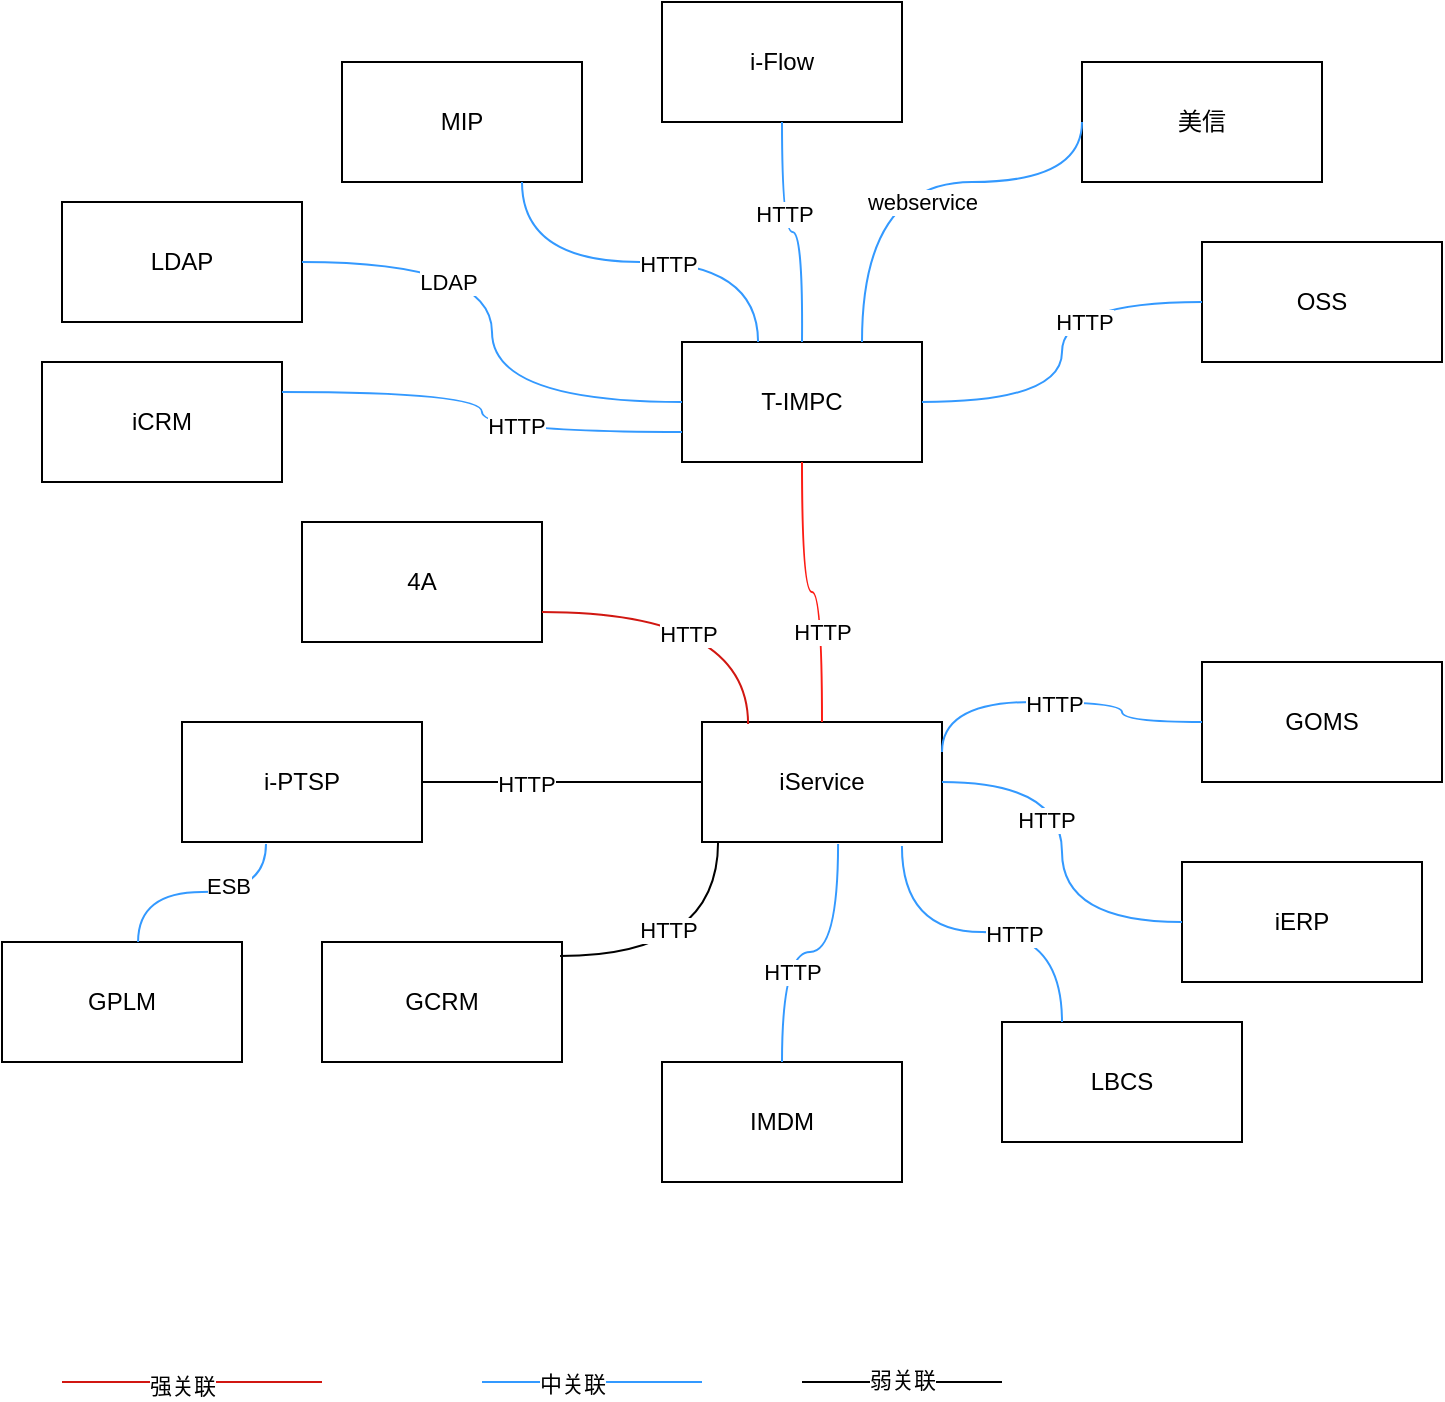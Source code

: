 <mxfile version="20.7.4" type="github"><diagram id="tGuu60QsnBXJUAsufJdh" name="第 1 页"><mxGraphModel dx="2501" dy="1933" grid="1" gridSize="10" guides="1" tooltips="1" connect="1" arrows="1" fold="1" page="1" pageScale="1" pageWidth="827" pageHeight="1169" math="0" shadow="0"><root><mxCell id="0"/><mxCell id="1" parent="0"/><mxCell id="3_RpQ5yCORhybvToXfUz-1" value="iService" style="rounded=0;whiteSpace=wrap;html=1;" vertex="1" parent="1"><mxGeometry x="340" y="350" width="120" height="60" as="geometry"/></mxCell><mxCell id="3_RpQ5yCORhybvToXfUz-2" value="T-IMPC" style="rounded=0;whiteSpace=wrap;html=1;" vertex="1" parent="1"><mxGeometry x="330" y="160" width="120" height="60" as="geometry"/></mxCell><mxCell id="3_RpQ5yCORhybvToXfUz-3" value="4A" style="rounded=0;whiteSpace=wrap;html=1;" vertex="1" parent="1"><mxGeometry x="140" y="250" width="120" height="60" as="geometry"/></mxCell><mxCell id="3_RpQ5yCORhybvToXfUz-4" value="i-PTSP&lt;span style=&quot;color: rgba(0, 0, 0, 0); font-family: monospace; font-size: 0px; text-align: start;&quot;&gt;%3CmxGraphModel%3E%3Croot%3E%3CmxCell%20id%3D%220%22%2F%3E%3CmxCell%20id%3D%221%22%20parent%3D%220%22%2F%3E%3CmxCell%20id%3D%222%22%20value%3D%22T-IMPC%22%20style%3D%22rounded%3D0%3BwhiteSpace%3Dwrap%3Bhtml%3D1%3B%22%20vertex%3D%221%22%20parent%3D%221%22%3E%3CmxGeometry%20x%3D%22330%22%20y%3D%22160%22%20width%3D%22120%22%20height%3D%2260%22%20as%3D%22geometry%22%2F%3E%3C%2FmxCell%3E%3C%2Froot%3E%3C%2FmxGraphModel%3E&lt;/span&gt;" style="rounded=0;whiteSpace=wrap;html=1;" vertex="1" parent="1"><mxGeometry x="80" y="350" width="120" height="60" as="geometry"/></mxCell><mxCell id="3_RpQ5yCORhybvToXfUz-5" value="GCRM" style="rounded=0;whiteSpace=wrap;html=1;" vertex="1" parent="1"><mxGeometry x="150" y="460" width="120" height="60" as="geometry"/></mxCell><mxCell id="3_RpQ5yCORhybvToXfUz-6" value="GPLM" style="rounded=0;whiteSpace=wrap;html=1;" vertex="1" parent="1"><mxGeometry x="-10" y="460" width="120" height="60" as="geometry"/></mxCell><mxCell id="3_RpQ5yCORhybvToXfUz-7" value="i-Flow" style="rounded=0;whiteSpace=wrap;html=1;" vertex="1" parent="1"><mxGeometry x="320" y="-10" width="120" height="60" as="geometry"/></mxCell><mxCell id="3_RpQ5yCORhybvToXfUz-8" value="OSS" style="rounded=0;whiteSpace=wrap;html=1;" vertex="1" parent="1"><mxGeometry x="590" y="110" width="120" height="60" as="geometry"/></mxCell><mxCell id="3_RpQ5yCORhybvToXfUz-9" value="美信" style="rounded=0;whiteSpace=wrap;html=1;" vertex="1" parent="1"><mxGeometry x="530" y="20" width="120" height="60" as="geometry"/></mxCell><mxCell id="3_RpQ5yCORhybvToXfUz-10" value="MIP" style="rounded=0;whiteSpace=wrap;html=1;" vertex="1" parent="1"><mxGeometry x="160" y="20" width="120" height="60" as="geometry"/></mxCell><mxCell id="3_RpQ5yCORhybvToXfUz-11" value="LDAP" style="rounded=0;whiteSpace=wrap;html=1;" vertex="1" parent="1"><mxGeometry x="20" y="90" width="120" height="60" as="geometry"/></mxCell><mxCell id="3_RpQ5yCORhybvToXfUz-12" value="iCRM" style="rounded=0;whiteSpace=wrap;html=1;" vertex="1" parent="1"><mxGeometry x="10" y="170" width="120" height="60" as="geometry"/></mxCell><mxCell id="3_RpQ5yCORhybvToXfUz-13" value="GOMS" style="rounded=0;whiteSpace=wrap;html=1;" vertex="1" parent="1"><mxGeometry x="590" y="320" width="120" height="60" as="geometry"/></mxCell><mxCell id="3_RpQ5yCORhybvToXfUz-14" value="iERP" style="rounded=0;whiteSpace=wrap;html=1;" vertex="1" parent="1"><mxGeometry x="580" y="420" width="120" height="60" as="geometry"/></mxCell><mxCell id="3_RpQ5yCORhybvToXfUz-15" value="LBCS" style="rounded=0;whiteSpace=wrap;html=1;" vertex="1" parent="1"><mxGeometry x="490" y="500" width="120" height="60" as="geometry"/></mxCell><mxCell id="3_RpQ5yCORhybvToXfUz-16" value="IMDM" style="rounded=0;whiteSpace=wrap;html=1;" vertex="1" parent="1"><mxGeometry x="320" y="520" width="120" height="60" as="geometry"/></mxCell><mxCell id="3_RpQ5yCORhybvToXfUz-17" value="" style="endArrow=none;html=1;rounded=0;entryX=0.067;entryY=1;entryDx=0;entryDy=0;entryPerimeter=0;exitX=0.992;exitY=0.117;exitDx=0;exitDy=0;exitPerimeter=0;edgeStyle=orthogonalEdgeStyle;curved=1;" edge="1" parent="1" source="3_RpQ5yCORhybvToXfUz-5" target="3_RpQ5yCORhybvToXfUz-1"><mxGeometry width="50" height="50" relative="1" as="geometry"><mxPoint x="340" y="480" as="sourcePoint"/><mxPoint x="390" y="430" as="targetPoint"/></mxGeometry></mxCell><mxCell id="3_RpQ5yCORhybvToXfUz-46" value="HTTP" style="edgeLabel;html=1;align=center;verticalAlign=middle;resizable=0;points=[];" vertex="1" connectable="0" parent="3_RpQ5yCORhybvToXfUz-17"><mxGeometry x="-0.206" y="13" relative="1" as="geometry"><mxPoint as="offset"/></mxGeometry></mxCell><mxCell id="3_RpQ5yCORhybvToXfUz-19" value="" style="endArrow=none;html=1;rounded=0;entryX=0;entryY=0.5;entryDx=0;entryDy=0;exitX=1;exitY=0.5;exitDx=0;exitDy=0;edgeStyle=orthogonalEdgeStyle;curved=1;" edge="1" parent="1" source="3_RpQ5yCORhybvToXfUz-4" target="3_RpQ5yCORhybvToXfUz-1"><mxGeometry width="50" height="50" relative="1" as="geometry"><mxPoint x="279.04" y="477.02" as="sourcePoint"/><mxPoint x="358.04" y="420" as="targetPoint"/></mxGeometry></mxCell><mxCell id="3_RpQ5yCORhybvToXfUz-47" value="HTTP" style="edgeLabel;html=1;align=center;verticalAlign=middle;resizable=0;points=[];" vertex="1" connectable="0" parent="3_RpQ5yCORhybvToXfUz-19"><mxGeometry x="-0.257" y="-1" relative="1" as="geometry"><mxPoint as="offset"/></mxGeometry></mxCell><mxCell id="3_RpQ5yCORhybvToXfUz-20" value="" style="endArrow=none;html=1;rounded=0;entryX=0.5;entryY=0;entryDx=0;entryDy=0;exitX=0.5;exitY=1;exitDx=0;exitDy=0;edgeStyle=orthogonalEdgeStyle;curved=1;strokeColor=#FC1C14;" edge="1" parent="1" source="3_RpQ5yCORhybvToXfUz-2" target="3_RpQ5yCORhybvToXfUz-1"><mxGeometry width="50" height="50" relative="1" as="geometry"><mxPoint x="289.04" y="487.02" as="sourcePoint"/><mxPoint x="368.04" y="430" as="targetPoint"/></mxGeometry></mxCell><mxCell id="3_RpQ5yCORhybvToXfUz-49" value="HTTP" style="edgeLabel;html=1;align=center;verticalAlign=middle;resizable=0;points=[];" vertex="1" connectable="0" parent="3_RpQ5yCORhybvToXfUz-20"><mxGeometry x="0.357" relative="1" as="geometry"><mxPoint as="offset"/></mxGeometry></mxCell><mxCell id="3_RpQ5yCORhybvToXfUz-21" value="" style="endArrow=none;html=1;rounded=0;entryX=0.192;entryY=0.017;entryDx=0;entryDy=0;entryPerimeter=0;exitX=1;exitY=0.75;exitDx=0;exitDy=0;edgeStyle=orthogonalEdgeStyle;curved=1;fillColor=#FF1C14;strokeColor=#D11711;" edge="1" parent="1" source="3_RpQ5yCORhybvToXfUz-3" target="3_RpQ5yCORhybvToXfUz-1"><mxGeometry width="50" height="50" relative="1" as="geometry"><mxPoint x="299.04" y="497.02" as="sourcePoint"/><mxPoint x="378.04" y="440" as="targetPoint"/></mxGeometry></mxCell><mxCell id="3_RpQ5yCORhybvToXfUz-50" value="HTTP" style="edgeLabel;html=1;align=center;verticalAlign=middle;resizable=0;points=[];" vertex="1" connectable="0" parent="3_RpQ5yCORhybvToXfUz-21"><mxGeometry x="-0.082" y="-11" relative="1" as="geometry"><mxPoint as="offset"/></mxGeometry></mxCell><mxCell id="3_RpQ5yCORhybvToXfUz-22" value="" style="endArrow=none;html=1;rounded=0;entryX=0.567;entryY=1.017;entryDx=0;entryDy=0;entryPerimeter=0;exitX=0.5;exitY=0;exitDx=0;exitDy=0;strokeColor=#3399FF;edgeStyle=orthogonalEdgeStyle;curved=1;" edge="1" parent="1" source="3_RpQ5yCORhybvToXfUz-16" target="3_RpQ5yCORhybvToXfUz-1"><mxGeometry width="50" height="50" relative="1" as="geometry"><mxPoint x="309.04" y="507.02" as="sourcePoint"/><mxPoint x="388.04" y="450" as="targetPoint"/></mxGeometry></mxCell><mxCell id="3_RpQ5yCORhybvToXfUz-45" value="HTTP" style="edgeLabel;html=1;align=center;verticalAlign=middle;resizable=0;points=[];" vertex="1" connectable="0" parent="3_RpQ5yCORhybvToXfUz-22"><mxGeometry x="-0.343" y="-5" relative="1" as="geometry"><mxPoint as="offset"/></mxGeometry></mxCell><mxCell id="3_RpQ5yCORhybvToXfUz-24" value="" style="endArrow=none;html=1;rounded=0;entryX=0.833;entryY=1.033;entryDx=0;entryDy=0;entryPerimeter=0;exitX=0.25;exitY=0;exitDx=0;exitDy=0;strokeColor=#3399FF;edgeStyle=orthogonalEdgeStyle;curved=1;" edge="1" parent="1" source="3_RpQ5yCORhybvToXfUz-15" target="3_RpQ5yCORhybvToXfUz-1"><mxGeometry width="50" height="50" relative="1" as="geometry"><mxPoint x="390" y="530" as="sourcePoint"/><mxPoint x="418.04" y="421.02" as="targetPoint"/></mxGeometry></mxCell><mxCell id="3_RpQ5yCORhybvToXfUz-44" value="HTTP" style="edgeLabel;html=1;align=center;verticalAlign=middle;resizable=0;points=[];" vertex="1" connectable="0" parent="3_RpQ5yCORhybvToXfUz-24"><mxGeometry x="-0.179" y="1" relative="1" as="geometry"><mxPoint as="offset"/></mxGeometry></mxCell><mxCell id="3_RpQ5yCORhybvToXfUz-25" value="" style="endArrow=none;html=1;rounded=0;entryX=1;entryY=0.5;entryDx=0;entryDy=0;exitX=0;exitY=0.5;exitDx=0;exitDy=0;strokeColor=#3399FF;edgeStyle=orthogonalEdgeStyle;curved=1;" edge="1" parent="1" source="3_RpQ5yCORhybvToXfUz-14" target="3_RpQ5yCORhybvToXfUz-1"><mxGeometry width="50" height="50" relative="1" as="geometry"><mxPoint x="400" y="540" as="sourcePoint"/><mxPoint x="428.04" y="431.02" as="targetPoint"/></mxGeometry></mxCell><mxCell id="3_RpQ5yCORhybvToXfUz-43" value="HTTP" style="edgeLabel;html=1;align=center;verticalAlign=middle;resizable=0;points=[];" vertex="1" connectable="0" parent="3_RpQ5yCORhybvToXfUz-25"><mxGeometry x="0.168" y="8" relative="1" as="geometry"><mxPoint as="offset"/></mxGeometry></mxCell><mxCell id="3_RpQ5yCORhybvToXfUz-26" value="" style="endArrow=none;html=1;rounded=0;entryX=1;entryY=0.25;entryDx=0;entryDy=0;exitX=0;exitY=0.5;exitDx=0;exitDy=0;strokeColor=#3399FF;edgeStyle=orthogonalEdgeStyle;curved=1;" edge="1" parent="1" source="3_RpQ5yCORhybvToXfUz-13" target="3_RpQ5yCORhybvToXfUz-1"><mxGeometry width="50" height="50" relative="1" as="geometry"><mxPoint x="410" y="550" as="sourcePoint"/><mxPoint x="438.04" y="441.02" as="targetPoint"/><Array as="points"><mxPoint x="550" y="350"/><mxPoint x="550" y="340"/><mxPoint x="460" y="340"/></Array></mxGeometry></mxCell><mxCell id="3_RpQ5yCORhybvToXfUz-42" value="HTTP" style="edgeLabel;html=1;align=center;verticalAlign=middle;resizable=0;points=[];" vertex="1" connectable="0" parent="3_RpQ5yCORhybvToXfUz-26"><mxGeometry x="0.018" y="1" relative="1" as="geometry"><mxPoint as="offset"/></mxGeometry></mxCell><mxCell id="3_RpQ5yCORhybvToXfUz-27" value="" style="endArrow=none;html=1;rounded=0;entryX=0;entryY=0.5;entryDx=0;entryDy=0;exitX=1;exitY=0.5;exitDx=0;exitDy=0;strokeColor=#3399FF;edgeStyle=orthogonalEdgeStyle;curved=1;" edge="1" parent="1" source="3_RpQ5yCORhybvToXfUz-2" target="3_RpQ5yCORhybvToXfUz-8"><mxGeometry width="50" height="50" relative="1" as="geometry"><mxPoint x="420" y="560" as="sourcePoint"/><mxPoint x="448.04" y="451.02" as="targetPoint"/></mxGeometry></mxCell><mxCell id="3_RpQ5yCORhybvToXfUz-41" value="HTTP" style="edgeLabel;html=1;align=center;verticalAlign=middle;resizable=0;points=[];" vertex="1" connectable="0" parent="3_RpQ5yCORhybvToXfUz-27"><mxGeometry x="0.379" y="-10" relative="1" as="geometry"><mxPoint as="offset"/></mxGeometry></mxCell><mxCell id="3_RpQ5yCORhybvToXfUz-28" value="" style="endArrow=none;html=1;rounded=0;entryX=0;entryY=0.5;entryDx=0;entryDy=0;exitX=0.75;exitY=0;exitDx=0;exitDy=0;strokeColor=#3399FF;edgeStyle=orthogonalEdgeStyle;curved=1;" edge="1" parent="1" source="3_RpQ5yCORhybvToXfUz-2" target="3_RpQ5yCORhybvToXfUz-9"><mxGeometry width="50" height="50" relative="1" as="geometry"><mxPoint x="430" y="570" as="sourcePoint"/><mxPoint x="458.04" y="461.02" as="targetPoint"/><Array as="points"><mxPoint x="420" y="80"/><mxPoint x="530" y="80"/></Array></mxGeometry></mxCell><mxCell id="3_RpQ5yCORhybvToXfUz-40" value="webservice" style="edgeLabel;html=1;align=center;verticalAlign=middle;resizable=0;points=[];" vertex="1" connectable="0" parent="3_RpQ5yCORhybvToXfUz-28"><mxGeometry x="-0.284" y="-13" relative="1" as="geometry"><mxPoint x="17" y="9" as="offset"/></mxGeometry></mxCell><mxCell id="3_RpQ5yCORhybvToXfUz-29" value="" style="endArrow=none;html=1;rounded=0;entryX=0.5;entryY=1;entryDx=0;entryDy=0;strokeColor=#3399FF;edgeStyle=orthogonalEdgeStyle;curved=1;" edge="1" parent="1" target="3_RpQ5yCORhybvToXfUz-7"><mxGeometry width="50" height="50" relative="1" as="geometry"><mxPoint x="390" y="160" as="sourcePoint"/><mxPoint x="468.04" y="471.02" as="targetPoint"/></mxGeometry></mxCell><mxCell id="3_RpQ5yCORhybvToXfUz-54" value="HTTP" style="edgeLabel;html=1;align=center;verticalAlign=middle;resizable=0;points=[];" vertex="1" connectable="0" parent="3_RpQ5yCORhybvToXfUz-29"><mxGeometry x="0.236" y="-1" relative="1" as="geometry"><mxPoint as="offset"/></mxGeometry></mxCell><mxCell id="3_RpQ5yCORhybvToXfUz-30" value="" style="endArrow=none;html=1;rounded=0;entryX=0.75;entryY=1;entryDx=0;entryDy=0;exitX=0.317;exitY=0;exitDx=0;exitDy=0;strokeColor=#3399FF;edgeStyle=orthogonalEdgeStyle;curved=1;exitPerimeter=0;" edge="1" parent="1" source="3_RpQ5yCORhybvToXfUz-2" target="3_RpQ5yCORhybvToXfUz-10"><mxGeometry width="50" height="50" relative="1" as="geometry"><mxPoint x="450" y="590" as="sourcePoint"/><mxPoint x="478.04" y="481.02" as="targetPoint"/></mxGeometry></mxCell><mxCell id="3_RpQ5yCORhybvToXfUz-53" value="HTTP" style="edgeLabel;html=1;align=center;verticalAlign=middle;resizable=0;points=[];" vertex="1" connectable="0" parent="3_RpQ5yCORhybvToXfUz-30"><mxGeometry x="-0.141" y="1" relative="1" as="geometry"><mxPoint as="offset"/></mxGeometry></mxCell><mxCell id="3_RpQ5yCORhybvToXfUz-31" value="" style="endArrow=none;html=1;rounded=0;entryX=1;entryY=0.5;entryDx=0;entryDy=0;strokeColor=#3399FF;edgeStyle=orthogonalEdgeStyle;curved=1;" edge="1" parent="1" source="3_RpQ5yCORhybvToXfUz-2" target="3_RpQ5yCORhybvToXfUz-11"><mxGeometry width="50" height="50" relative="1" as="geometry"><mxPoint x="460" y="600" as="sourcePoint"/><mxPoint x="488.04" y="491.02" as="targetPoint"/></mxGeometry></mxCell><mxCell id="3_RpQ5yCORhybvToXfUz-52" value="LDAP" style="edgeLabel;html=1;align=center;verticalAlign=middle;resizable=0;points=[];" vertex="1" connectable="0" parent="3_RpQ5yCORhybvToXfUz-31"><mxGeometry x="0.439" y="10" relative="1" as="geometry"><mxPoint as="offset"/></mxGeometry></mxCell><mxCell id="3_RpQ5yCORhybvToXfUz-32" value="" style="endArrow=none;html=1;rounded=0;entryX=1;entryY=0.25;entryDx=0;entryDy=0;exitX=0;exitY=0.75;exitDx=0;exitDy=0;strokeColor=#3399FF;edgeStyle=orthogonalEdgeStyle;curved=1;" edge="1" parent="1" source="3_RpQ5yCORhybvToXfUz-2" target="3_RpQ5yCORhybvToXfUz-12"><mxGeometry width="50" height="50" relative="1" as="geometry"><mxPoint x="470" y="610" as="sourcePoint"/><mxPoint x="498.04" y="501.02" as="targetPoint"/></mxGeometry></mxCell><mxCell id="3_RpQ5yCORhybvToXfUz-51" value="HTTP" style="edgeLabel;html=1;align=center;verticalAlign=middle;resizable=0;points=[];" vertex="1" connectable="0" parent="3_RpQ5yCORhybvToXfUz-32"><mxGeometry x="-0.245" y="-3" relative="1" as="geometry"><mxPoint as="offset"/></mxGeometry></mxCell><mxCell id="3_RpQ5yCORhybvToXfUz-33" value="" style="endArrow=none;html=1;rounded=0;entryX=0.35;entryY=1.017;entryDx=0;entryDy=0;entryPerimeter=0;exitX=0.567;exitY=0;exitDx=0;exitDy=0;strokeColor=#3399FF;edgeStyle=orthogonalEdgeStyle;curved=1;exitPerimeter=0;" edge="1" parent="1" source="3_RpQ5yCORhybvToXfUz-6" target="3_RpQ5yCORhybvToXfUz-4"><mxGeometry width="50" height="50" relative="1" as="geometry"><mxPoint x="480" y="620" as="sourcePoint"/><mxPoint x="508.04" y="511.02" as="targetPoint"/></mxGeometry></mxCell><mxCell id="3_RpQ5yCORhybvToXfUz-48" value="ESB" style="edgeLabel;html=1;align=center;verticalAlign=middle;resizable=0;points=[];" vertex="1" connectable="0" parent="3_RpQ5yCORhybvToXfUz-33"><mxGeometry x="0.239" y="3" relative="1" as="geometry"><mxPoint as="offset"/></mxGeometry></mxCell><mxCell id="3_RpQ5yCORhybvToXfUz-34" value="" style="endArrow=none;html=1;rounded=0;exitX=0.5;exitY=0;exitDx=0;exitDy=0;strokeColor=#3399FF;edgeStyle=orthogonalEdgeStyle;curved=1;" edge="1" parent="1"><mxGeometry x="-1" y="-30" width="50" height="50" relative="1" as="geometry"><mxPoint x="230" y="680" as="sourcePoint"/><mxPoint x="340" y="680" as="targetPoint"/><mxPoint as="offset"/></mxGeometry></mxCell><mxCell id="3_RpQ5yCORhybvToXfUz-35" value="中关联" style="edgeLabel;html=1;align=center;verticalAlign=middle;resizable=0;points=[];" vertex="1" connectable="0" parent="3_RpQ5yCORhybvToXfUz-34"><mxGeometry x="-0.182" y="-1" relative="1" as="geometry"><mxPoint as="offset"/></mxGeometry></mxCell><mxCell id="3_RpQ5yCORhybvToXfUz-36" value="" style="endArrow=none;html=1;rounded=0;exitX=1;exitY=0.5;exitDx=0;exitDy=0;edgeStyle=orthogonalEdgeStyle;curved=1;" edge="1" parent="1"><mxGeometry width="50" height="50" relative="1" as="geometry"><mxPoint x="390" y="680" as="sourcePoint"/><mxPoint x="490" y="680" as="targetPoint"/></mxGeometry></mxCell><mxCell id="3_RpQ5yCORhybvToXfUz-37" value="弱关联" style="edgeLabel;html=1;align=center;verticalAlign=middle;resizable=0;points=[];" vertex="1" connectable="0" parent="3_RpQ5yCORhybvToXfUz-36"><mxGeometry x="-0.343" y="1" relative="1" as="geometry"><mxPoint x="17" as="offset"/></mxGeometry></mxCell><mxCell id="3_RpQ5yCORhybvToXfUz-38" value="" style="endArrow=none;html=1;rounded=0;exitX=1;exitY=0.75;exitDx=0;exitDy=0;edgeStyle=orthogonalEdgeStyle;curved=1;fillColor=#FF1C14;strokeColor=#D11711;" edge="1" parent="1"><mxGeometry width="50" height="50" relative="1" as="geometry"><mxPoint x="20" y="680" as="sourcePoint"/><mxPoint x="150" y="680" as="targetPoint"/></mxGeometry></mxCell><mxCell id="3_RpQ5yCORhybvToXfUz-39" value="强关联" style="edgeLabel;html=1;align=center;verticalAlign=middle;resizable=0;points=[];" vertex="1" connectable="0" parent="3_RpQ5yCORhybvToXfUz-38"><mxGeometry x="-0.277" y="-2" relative="1" as="geometry"><mxPoint x="13" as="offset"/></mxGeometry></mxCell></root></mxGraphModel></diagram></mxfile>